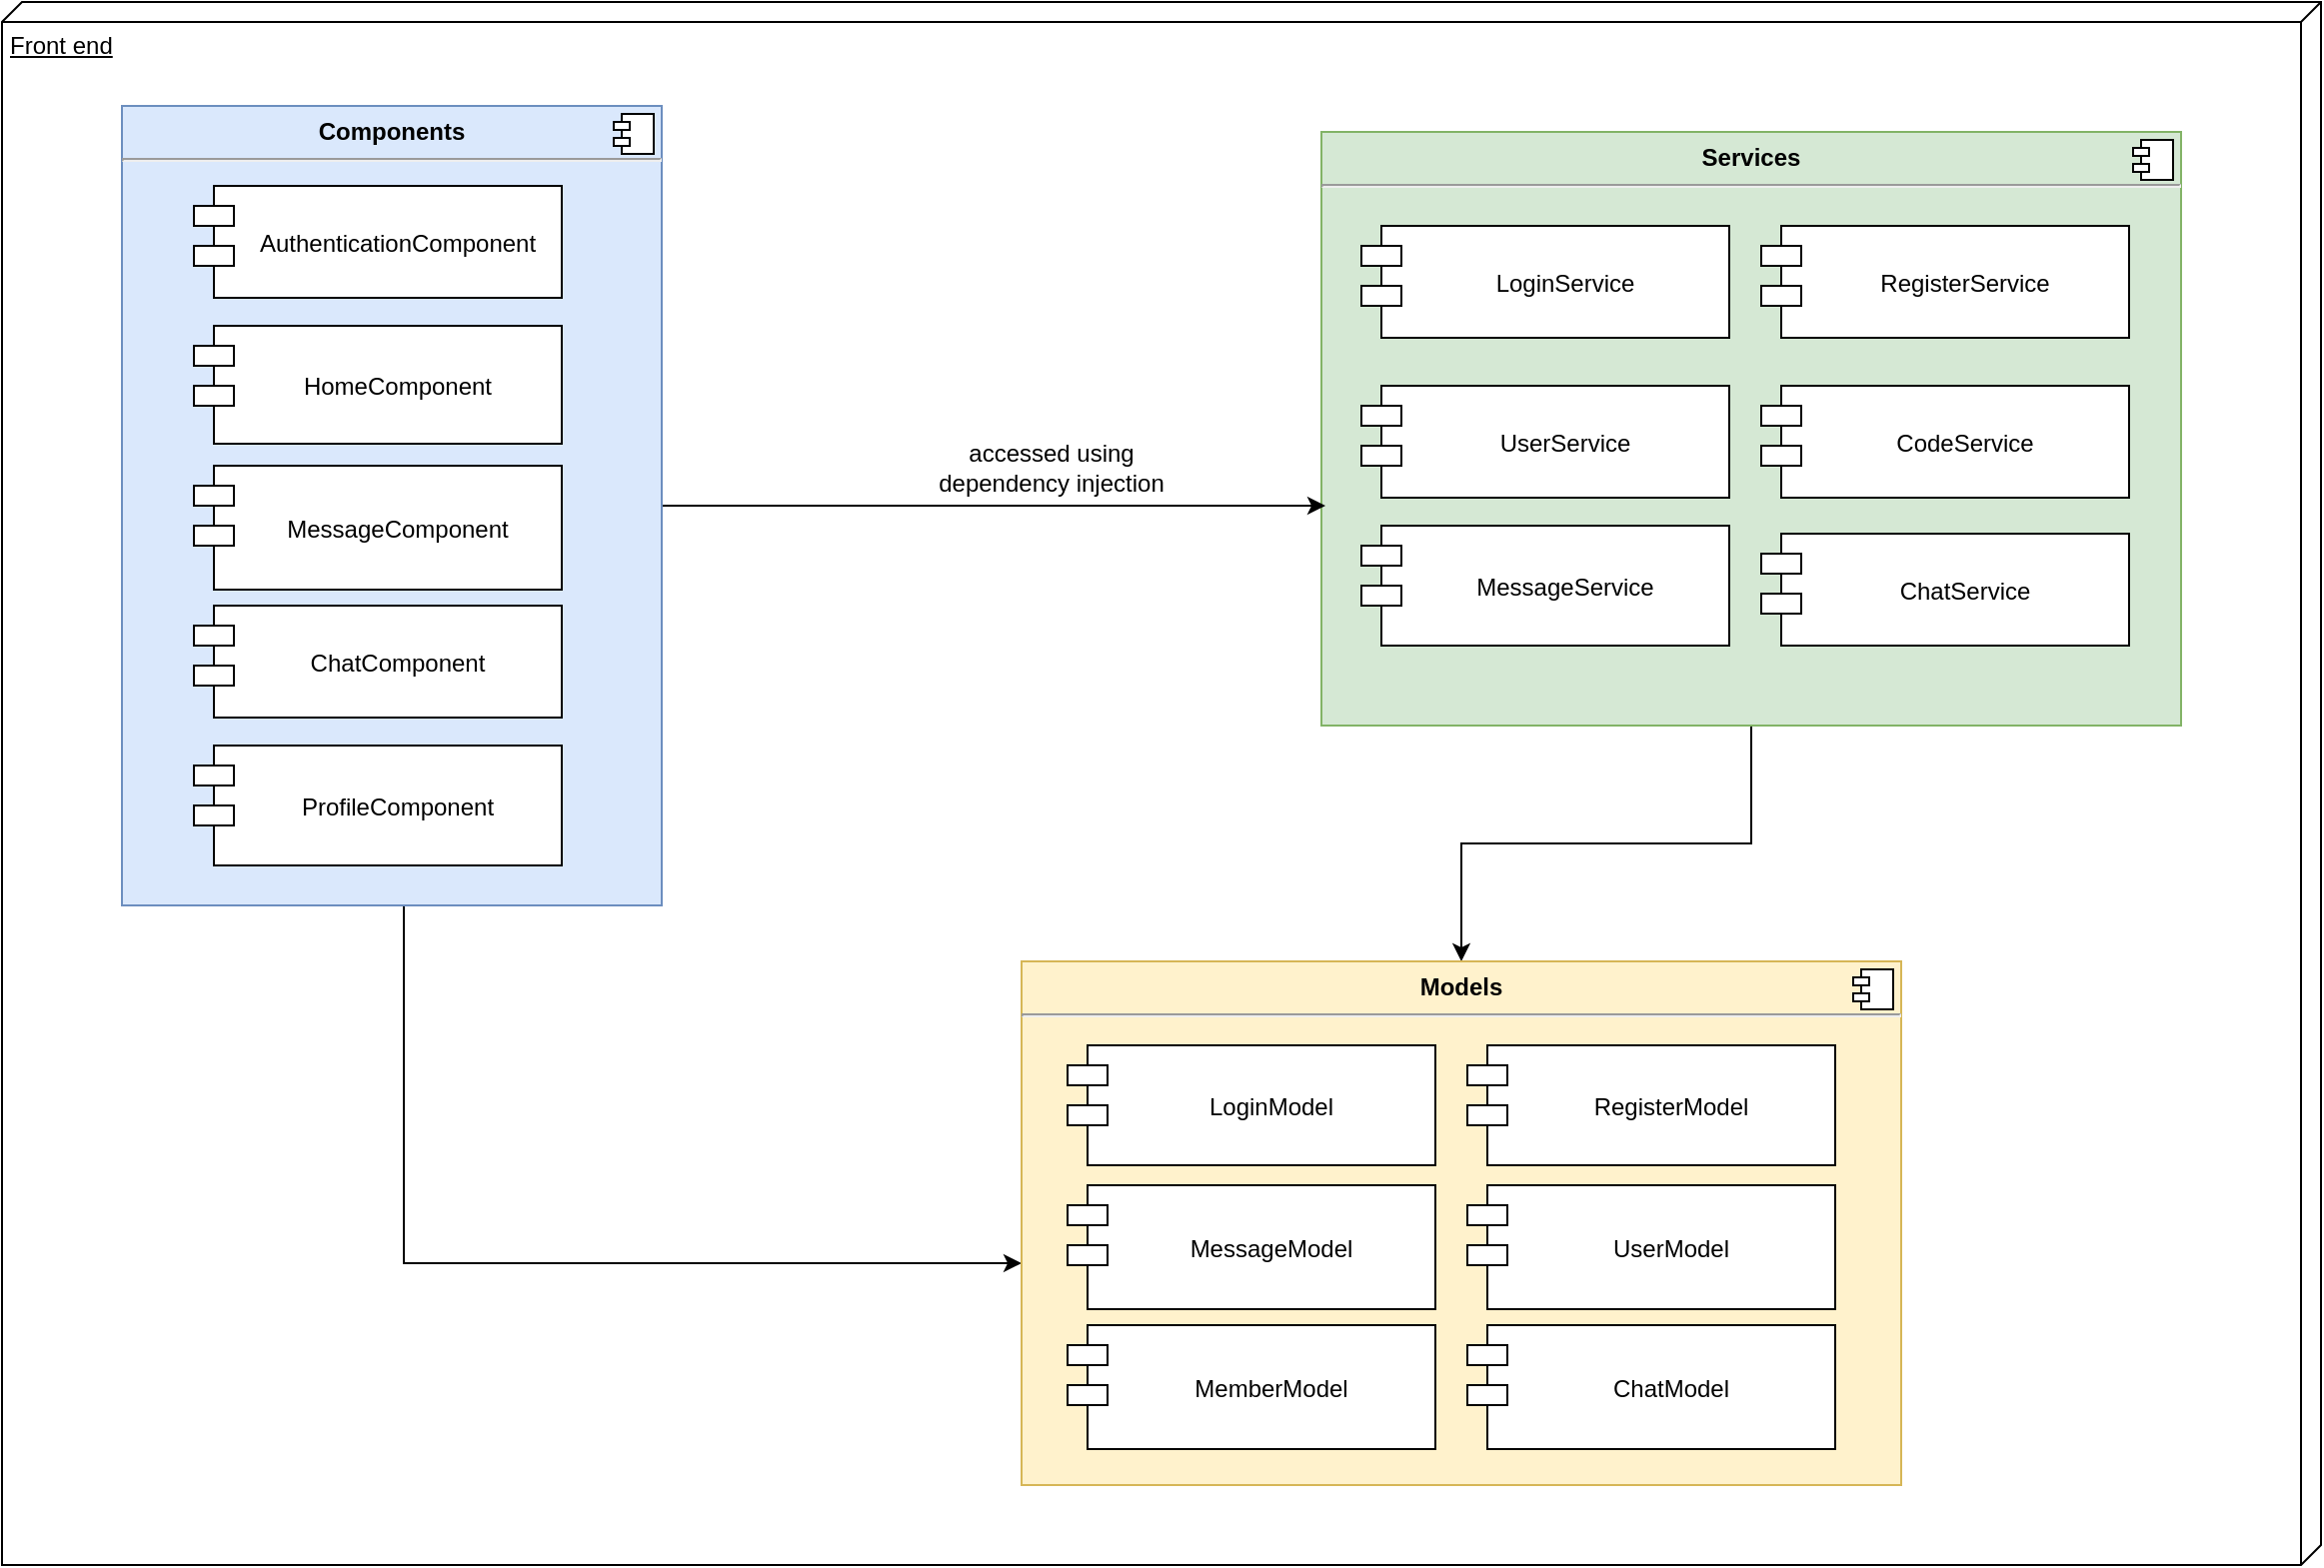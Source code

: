 <mxfile version="15.9.6" type="device"><diagram id="SackFi9ZSEYi42LzxTKF" name="Page-1"><mxGraphModel dx="1887" dy="2753" grid="1" gridSize="10" guides="1" tooltips="1" connect="1" arrows="1" fold="1" page="1" pageScale="1" pageWidth="1100" pageHeight="850" math="0" shadow="0"><root><mxCell id="0"/><mxCell id="1" parent="0"/><mxCell id="V6IlOCmMWAQrmo0rqugK-1" value="Front end" style="verticalAlign=top;align=left;spacingTop=8;spacingLeft=2;spacingRight=12;shape=cube;size=10;direction=south;fontStyle=4;html=1;" vertex="1" parent="1"><mxGeometry x="300" y="-1512" width="1160" height="782" as="geometry"/></mxCell><mxCell id="V6IlOCmMWAQrmo0rqugK-2" style="edgeStyle=orthogonalEdgeStyle;rounded=0;orthogonalLoop=1;jettySize=auto;html=1;exitX=0.5;exitY=1;exitDx=0;exitDy=0;entryX=0.5;entryY=0;entryDx=0;entryDy=0;" edge="1" parent="1" source="V6IlOCmMWAQrmo0rqugK-3" target="V6IlOCmMWAQrmo0rqugK-9"><mxGeometry relative="1" as="geometry"><mxPoint x="1160" y="-1056" as="targetPoint"/></mxGeometry></mxCell><mxCell id="V6IlOCmMWAQrmo0rqugK-3" value="&lt;p style=&quot;margin: 0px ; margin-top: 6px ; text-align: center&quot;&gt;&lt;b&gt;Services&lt;/b&gt;&lt;/p&gt;&lt;hr&gt;&lt;p style=&quot;margin: 0px ; margin-left: 8px&quot;&gt;&lt;br&gt;&lt;/p&gt;" style="align=left;overflow=fill;html=1;dropTarget=0;fillColor=#d5e8d4;strokeColor=#82b366;" vertex="1" parent="1"><mxGeometry x="960" y="-1447" width="430" height="297" as="geometry"/></mxCell><mxCell id="V6IlOCmMWAQrmo0rqugK-4" value="" style="shape=component;jettyWidth=8;jettyHeight=4;" vertex="1" parent="V6IlOCmMWAQrmo0rqugK-3"><mxGeometry x="1" width="20" height="20" relative="1" as="geometry"><mxPoint x="-24" y="4" as="offset"/></mxGeometry></mxCell><mxCell id="V6IlOCmMWAQrmo0rqugK-5" style="edgeStyle=orthogonalEdgeStyle;rounded=0;orthogonalLoop=1;jettySize=auto;html=1;exitX=1;exitY=0.5;exitDx=0;exitDy=0;" edge="1" parent="1" source="V6IlOCmMWAQrmo0rqugK-7"><mxGeometry relative="1" as="geometry"><mxPoint x="962" y="-1260" as="targetPoint"/><Array as="points"><mxPoint x="962" y="-1260"/></Array></mxGeometry></mxCell><mxCell id="V6IlOCmMWAQrmo0rqugK-6" style="edgeStyle=orthogonalEdgeStyle;rounded=0;orthogonalLoop=1;jettySize=auto;html=1;exitX=0.5;exitY=1;exitDx=0;exitDy=0;fontSize=14;strokeColor=default;" edge="1" parent="1" source="V6IlOCmMWAQrmo0rqugK-7" target="V6IlOCmMWAQrmo0rqugK-9"><mxGeometry relative="1" as="geometry"><mxPoint x="600" y="-864" as="targetPoint"/><Array as="points"><mxPoint x="501" y="-881"/></Array></mxGeometry></mxCell><mxCell id="V6IlOCmMWAQrmo0rqugK-7" value="&lt;p style=&quot;margin: 0px ; margin-top: 6px ; text-align: center&quot;&gt;&lt;b&gt;Components&lt;/b&gt;&lt;/p&gt;&lt;hr&gt;&lt;p style=&quot;margin: 0px ; margin-left: 8px&quot;&gt;&lt;br&gt;&lt;/p&gt;" style="align=left;overflow=fill;html=1;dropTarget=0;fillColor=#dae8fc;strokeColor=#6c8ebf;" vertex="1" parent="1"><mxGeometry x="360" y="-1460" width="270" height="400" as="geometry"/></mxCell><mxCell id="V6IlOCmMWAQrmo0rqugK-8" value="" style="shape=component;jettyWidth=8;jettyHeight=4;" vertex="1" parent="V6IlOCmMWAQrmo0rqugK-7"><mxGeometry x="1" width="20" height="20" relative="1" as="geometry"><mxPoint x="-24" y="4" as="offset"/></mxGeometry></mxCell><mxCell id="V6IlOCmMWAQrmo0rqugK-9" value="&lt;p style=&quot;margin: 0px ; margin-top: 6px ; text-align: center&quot;&gt;&lt;b&gt;Models&lt;/b&gt;&lt;/p&gt;&lt;hr&gt;&lt;p style=&quot;margin: 0px ; margin-left: 8px&quot;&gt;&lt;br&gt;&lt;/p&gt;" style="align=left;overflow=fill;html=1;dropTarget=0;fillColor=#fff2cc;strokeColor=#d6b656;" vertex="1" parent="1"><mxGeometry x="810" y="-1032" width="440" height="262" as="geometry"/></mxCell><mxCell id="V6IlOCmMWAQrmo0rqugK-10" value="" style="shape=component;jettyWidth=8;jettyHeight=4;" vertex="1" parent="V6IlOCmMWAQrmo0rqugK-9"><mxGeometry x="1" width="20" height="20" relative="1" as="geometry"><mxPoint x="-24" y="4" as="offset"/></mxGeometry></mxCell><mxCell id="V6IlOCmMWAQrmo0rqugK-11" value="accessed using dependency injection" style="text;html=1;strokeColor=none;fillColor=none;align=center;verticalAlign=middle;whiteSpace=wrap;rounded=0;" vertex="1" parent="1"><mxGeometry x="760" y="-1294" width="130" height="30" as="geometry"/></mxCell><mxCell id="V6IlOCmMWAQrmo0rqugK-12" style="edgeStyle=none;rounded=0;orthogonalLoop=1;jettySize=auto;html=1;exitX=0.5;exitY=0;exitDx=0;exitDy=0;" edge="1" parent="1" source="V6IlOCmMWAQrmo0rqugK-9" target="V6IlOCmMWAQrmo0rqugK-9"><mxGeometry relative="1" as="geometry"/></mxCell><mxCell id="V6IlOCmMWAQrmo0rqugK-13" value="AuthenticationComponent" style="shape=module;align=left;spacingLeft=20;align=center;verticalAlign=middle;" vertex="1" parent="1"><mxGeometry x="396" y="-1420" width="184" height="56" as="geometry"/></mxCell><mxCell id="V6IlOCmMWAQrmo0rqugK-14" value="HomeComponent" style="shape=module;align=left;spacingLeft=20;align=center;verticalAlign=middle;" vertex="1" parent="1"><mxGeometry x="396" y="-1350" width="184" height="59" as="geometry"/></mxCell><mxCell id="V6IlOCmMWAQrmo0rqugK-16" value="MessageComponent" style="shape=module;align=left;spacingLeft=20;align=center;verticalAlign=middle;" vertex="1" parent="1"><mxGeometry x="396" y="-1280" width="184" height="62" as="geometry"/></mxCell><mxCell id="V6IlOCmMWAQrmo0rqugK-17" value="ChatComponent" style="shape=module;align=left;spacingLeft=20;align=center;verticalAlign=middle;" vertex="1" parent="1"><mxGeometry x="396" y="-1210" width="184" height="56" as="geometry"/></mxCell><mxCell id="V6IlOCmMWAQrmo0rqugK-19" value="ProfileComponent" style="shape=module;align=left;spacingLeft=20;align=center;verticalAlign=middle;" vertex="1" parent="1"><mxGeometry x="396" y="-1140" width="184" height="60" as="geometry"/></mxCell><mxCell id="V6IlOCmMWAQrmo0rqugK-21" value="RegisterService" style="shape=module;align=left;spacingLeft=20;align=center;verticalAlign=middle;" vertex="1" parent="1"><mxGeometry x="1180" y="-1400" width="184" height="56" as="geometry"/></mxCell><mxCell id="V6IlOCmMWAQrmo0rqugK-23" value="MessageService" style="shape=module;align=left;spacingLeft=20;align=center;verticalAlign=middle;" vertex="1" parent="1"><mxGeometry x="980" y="-1250" width="184" height="60" as="geometry"/></mxCell><mxCell id="V6IlOCmMWAQrmo0rqugK-25" value="LoginModel" style="shape=module;align=left;spacingLeft=20;align=center;verticalAlign=middle;" vertex="1" parent="1"><mxGeometry x="833" y="-990" width="184" height="60" as="geometry"/></mxCell><mxCell id="V6IlOCmMWAQrmo0rqugK-26" value="MessageModel" style="shape=module;align=left;spacingLeft=20;align=center;verticalAlign=middle;" vertex="1" parent="1"><mxGeometry x="833" y="-920" width="184" height="62" as="geometry"/></mxCell><mxCell id="V6IlOCmMWAQrmo0rqugK-27" value="RegisterModel" style="shape=module;align=left;spacingLeft=20;align=center;verticalAlign=middle;" vertex="1" parent="1"><mxGeometry x="1033" y="-990" width="184" height="60" as="geometry"/></mxCell><mxCell id="V6IlOCmMWAQrmo0rqugK-28" value="UserModel" style="shape=module;align=left;spacingLeft=20;align=center;verticalAlign=middle;" vertex="1" parent="1"><mxGeometry x="1033" y="-920" width="184" height="62" as="geometry"/></mxCell><mxCell id="V6IlOCmMWAQrmo0rqugK-29" value="LoginService" style="shape=module;align=left;spacingLeft=20;align=center;verticalAlign=middle;" vertex="1" parent="1"><mxGeometry x="980" y="-1400" width="184" height="56" as="geometry"/></mxCell><mxCell id="V6IlOCmMWAQrmo0rqugK-30" value="ChatService" style="shape=module;align=left;spacingLeft=20;align=center;verticalAlign=middle;" vertex="1" parent="1"><mxGeometry x="1180" y="-1246" width="184" height="56" as="geometry"/></mxCell><mxCell id="V6IlOCmMWAQrmo0rqugK-31" value="CodeService" style="shape=module;align=left;spacingLeft=20;align=center;verticalAlign=middle;" vertex="1" parent="1"><mxGeometry x="1180" y="-1320" width="184" height="56" as="geometry"/></mxCell><mxCell id="V6IlOCmMWAQrmo0rqugK-32" value="UserService" style="shape=module;align=left;spacingLeft=20;align=center;verticalAlign=middle;" vertex="1" parent="1"><mxGeometry x="980" y="-1320" width="184" height="56" as="geometry"/></mxCell><mxCell id="V6IlOCmMWAQrmo0rqugK-37" value="MemberModel" style="shape=module;align=left;spacingLeft=20;align=center;verticalAlign=middle;" vertex="1" parent="1"><mxGeometry x="833" y="-850" width="184" height="62" as="geometry"/></mxCell><mxCell id="V6IlOCmMWAQrmo0rqugK-38" value="ChatModel" style="shape=module;align=left;spacingLeft=20;align=center;verticalAlign=middle;" vertex="1" parent="1"><mxGeometry x="1033" y="-850" width="184" height="62" as="geometry"/></mxCell></root></mxGraphModel></diagram></mxfile>